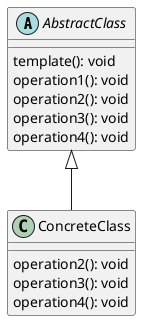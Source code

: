 @startuml

Abstract class AbstractClass {
    {method} template(): void
    {method} operation1(): void
    {method} operation2(): void
    {method} operation3(): void
    {method} operation4(): void
}

class ConcreteClass extends AbstractClass {
    {method} operation2(): void
    {method} operation3(): void
    {method} operation4(): void
}


@enduml
